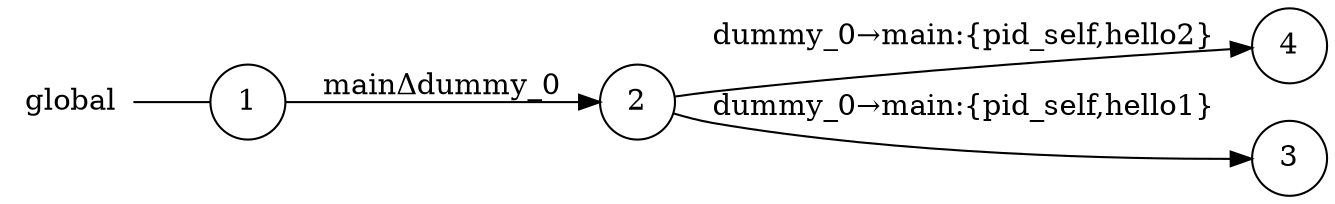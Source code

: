 digraph global {
	rankdir="LR";
	n_0 [label="global", shape="plaintext"];
	n_1 [id="1", shape=circle, label="1"];
	n_0 -> n_1 [arrowhead=none];
	n_2 [id="2", shape=circle, label="2"];
	n_3 [id="4", shape=circle, label="4"];
	n_4 [id="3", shape=circle, label="3"];

	n_1 -> n_2 [id="[$e|0]", label="mainΔdummy_0"];
	n_2 -> n_4 [id="[$e|1]", label="dummy_0→main:{pid_self,hello1}"];
	n_2 -> n_3 [id="[$e|2]", label="dummy_0→main:{pid_self,hello2}"];
}
